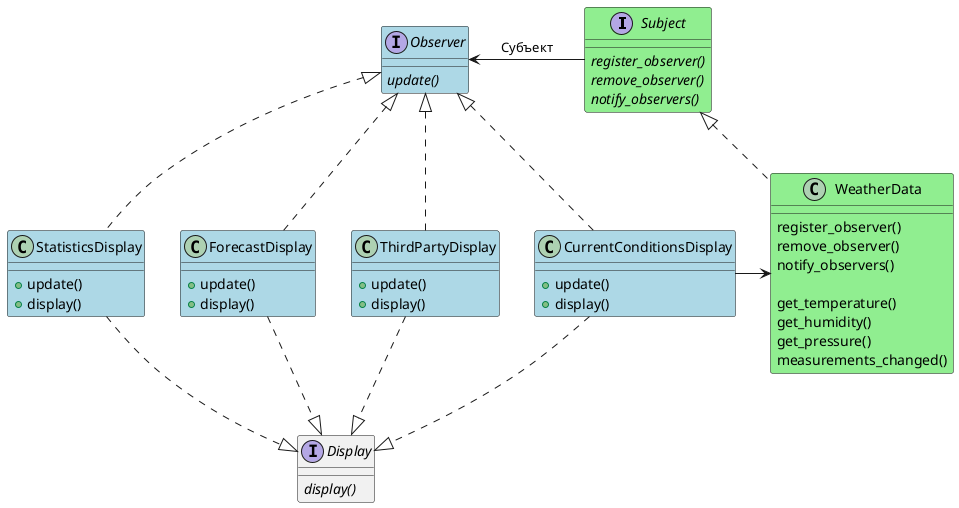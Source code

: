 @startuml
interface Subject #LightGreen {
{abstract} register_observer()
{abstract} remove_observer()
{abstract} notify_observers()
}

class WeatherData #LightGreen {
register_observer()
remove_observer()
notify_observers()

get_temperature()
get_humidity()
get_pressure()
measurements_changed()
}

interface Observer #LightBlue {
{abstract} update()
}

class CurrentConditionsDisplay #LightBlue {
+update()
+display()
}

class StatisticsDisplay #LightBlue {
+update()
+display()
}

interface Display {
{abstract} display()
}

class ForecastDisplay #LightBlue {
+update()
+display()
}

class ThirdPartyDisplay #LightBlue {
+update()
+display()
}


' Связи
WeatherData .up.|> Subject
Subject -left-> Observer  : Субъект

CurrentConditionsDisplay -right-> WeatherData

CurrentConditionsDisplay .up.|> Observer
StatisticsDisplay .up.|> Observer
ForecastDisplay .up.|> Observer
ThirdPartyDisplay .up.|> Observer

CurrentConditionsDisplay ..|> Display
StatisticsDisplay ..|> Display
ForecastDisplay ..|> Display
ThirdPartyDisplay ..|> Display

@enduml

